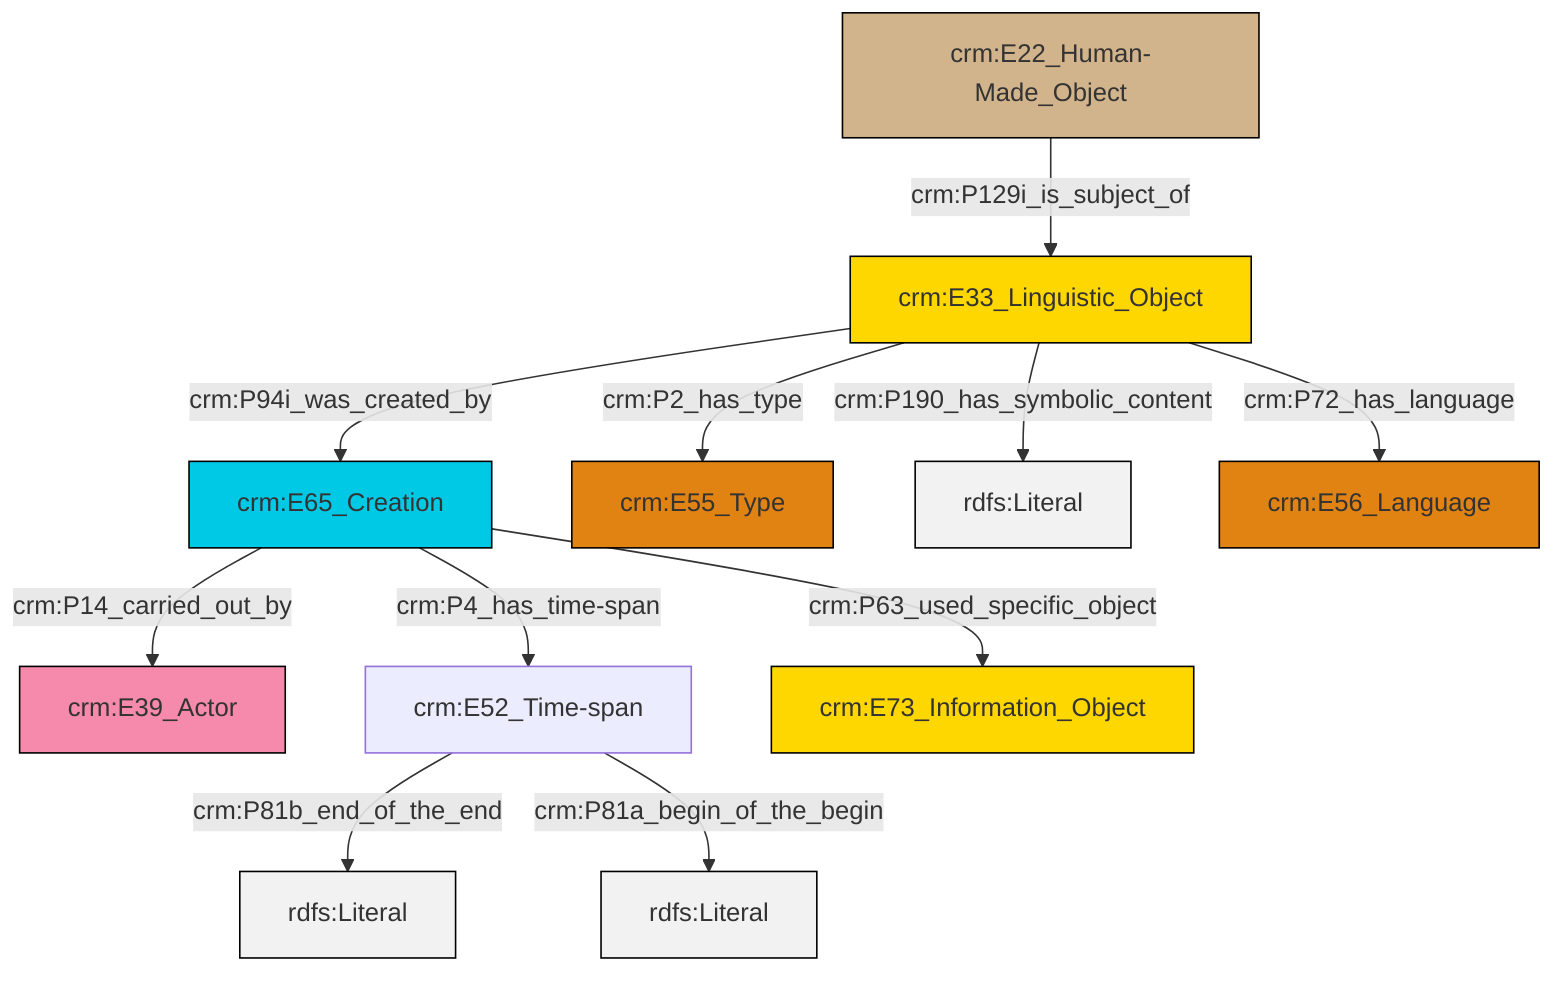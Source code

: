 graph TD
classDef Literal fill:#f2f2f2,stroke:#000000;
classDef CRM_Entity fill:#FFFFFF,stroke:#000000;
classDef Temporal_Entity fill:#00C9E6, stroke:#000000;
classDef Type fill:#E18312, stroke:#000000;
classDef Time-Span fill:#2C9C91, stroke:#000000;
classDef Appellation fill:#FFEB7F, stroke:#000000;
classDef Place fill:#008836, stroke:#000000;
classDef Persistent_Item fill:#B266B2, stroke:#000000;
classDef Conceptual_Object fill:#FFD700, stroke:#000000;
classDef Physical_Thing fill:#D2B48C, stroke:#000000;
classDef Actor fill:#f58aad, stroke:#000000;
classDef PC_Classes fill:#4ce600, stroke:#000000;
classDef Multi fill:#cccccc,stroke:#000000;

4["crm:E65_Creation"]:::Temporal_Entity -->|crm:P14_carried_out_by| 0["crm:E39_Actor"]:::Actor
4["crm:E65_Creation"]:::Temporal_Entity -->|crm:P4_has_time-span| 7["crm:E52_Time-span"]:::Default
2["crm:E33_Linguistic_Object"]:::Conceptual_Object -->|crm:P2_has_type| 5["crm:E55_Type"]:::Type
7["crm:E52_Time-span"]:::Default -->|crm:P81b_end_of_the_end| 9[rdfs:Literal]:::Literal
2["crm:E33_Linguistic_Object"]:::Conceptual_Object -->|crm:P190_has_symbolic_content| 10[rdfs:Literal]:::Literal
2["crm:E33_Linguistic_Object"]:::Conceptual_Object -->|crm:P72_has_language| 11["crm:E56_Language"]:::Type
4["crm:E65_Creation"]:::Temporal_Entity -->|crm:P63_used_specific_object| 15["crm:E73_Information_Object"]:::Conceptual_Object
7["crm:E52_Time-span"]:::Default -->|crm:P81a_begin_of_the_begin| 16[rdfs:Literal]:::Literal
2["crm:E33_Linguistic_Object"]:::Conceptual_Object -->|crm:P94i_was_created_by| 4["crm:E65_Creation"]:::Temporal_Entity
13["crm:E22_Human-Made_Object"]:::Physical_Thing -->|crm:P129i_is_subject_of| 2["crm:E33_Linguistic_Object"]:::Conceptual_Object